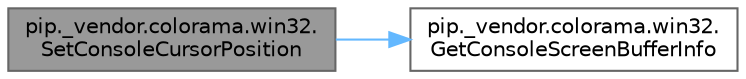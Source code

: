 digraph "pip._vendor.colorama.win32.SetConsoleCursorPosition"
{
 // LATEX_PDF_SIZE
  bgcolor="transparent";
  edge [fontname=Helvetica,fontsize=10,labelfontname=Helvetica,labelfontsize=10];
  node [fontname=Helvetica,fontsize=10,shape=box,height=0.2,width=0.4];
  rankdir="LR";
  Node1 [id="Node000001",label="pip._vendor.colorama.win32.\lSetConsoleCursorPosition",height=0.2,width=0.4,color="gray40", fillcolor="grey60", style="filled", fontcolor="black",tooltip=" "];
  Node1 -> Node2 [id="edge1_Node000001_Node000002",color="steelblue1",style="solid",tooltip=" "];
  Node2 [id="Node000002",label="pip._vendor.colorama.win32.\lGetConsoleScreenBufferInfo",height=0.2,width=0.4,color="grey40", fillcolor="white", style="filled",URL="$namespacepip_1_1__vendor_1_1colorama_1_1win32.html#a9f582620384298d290781b93e4fbb5db",tooltip=" "];
}
